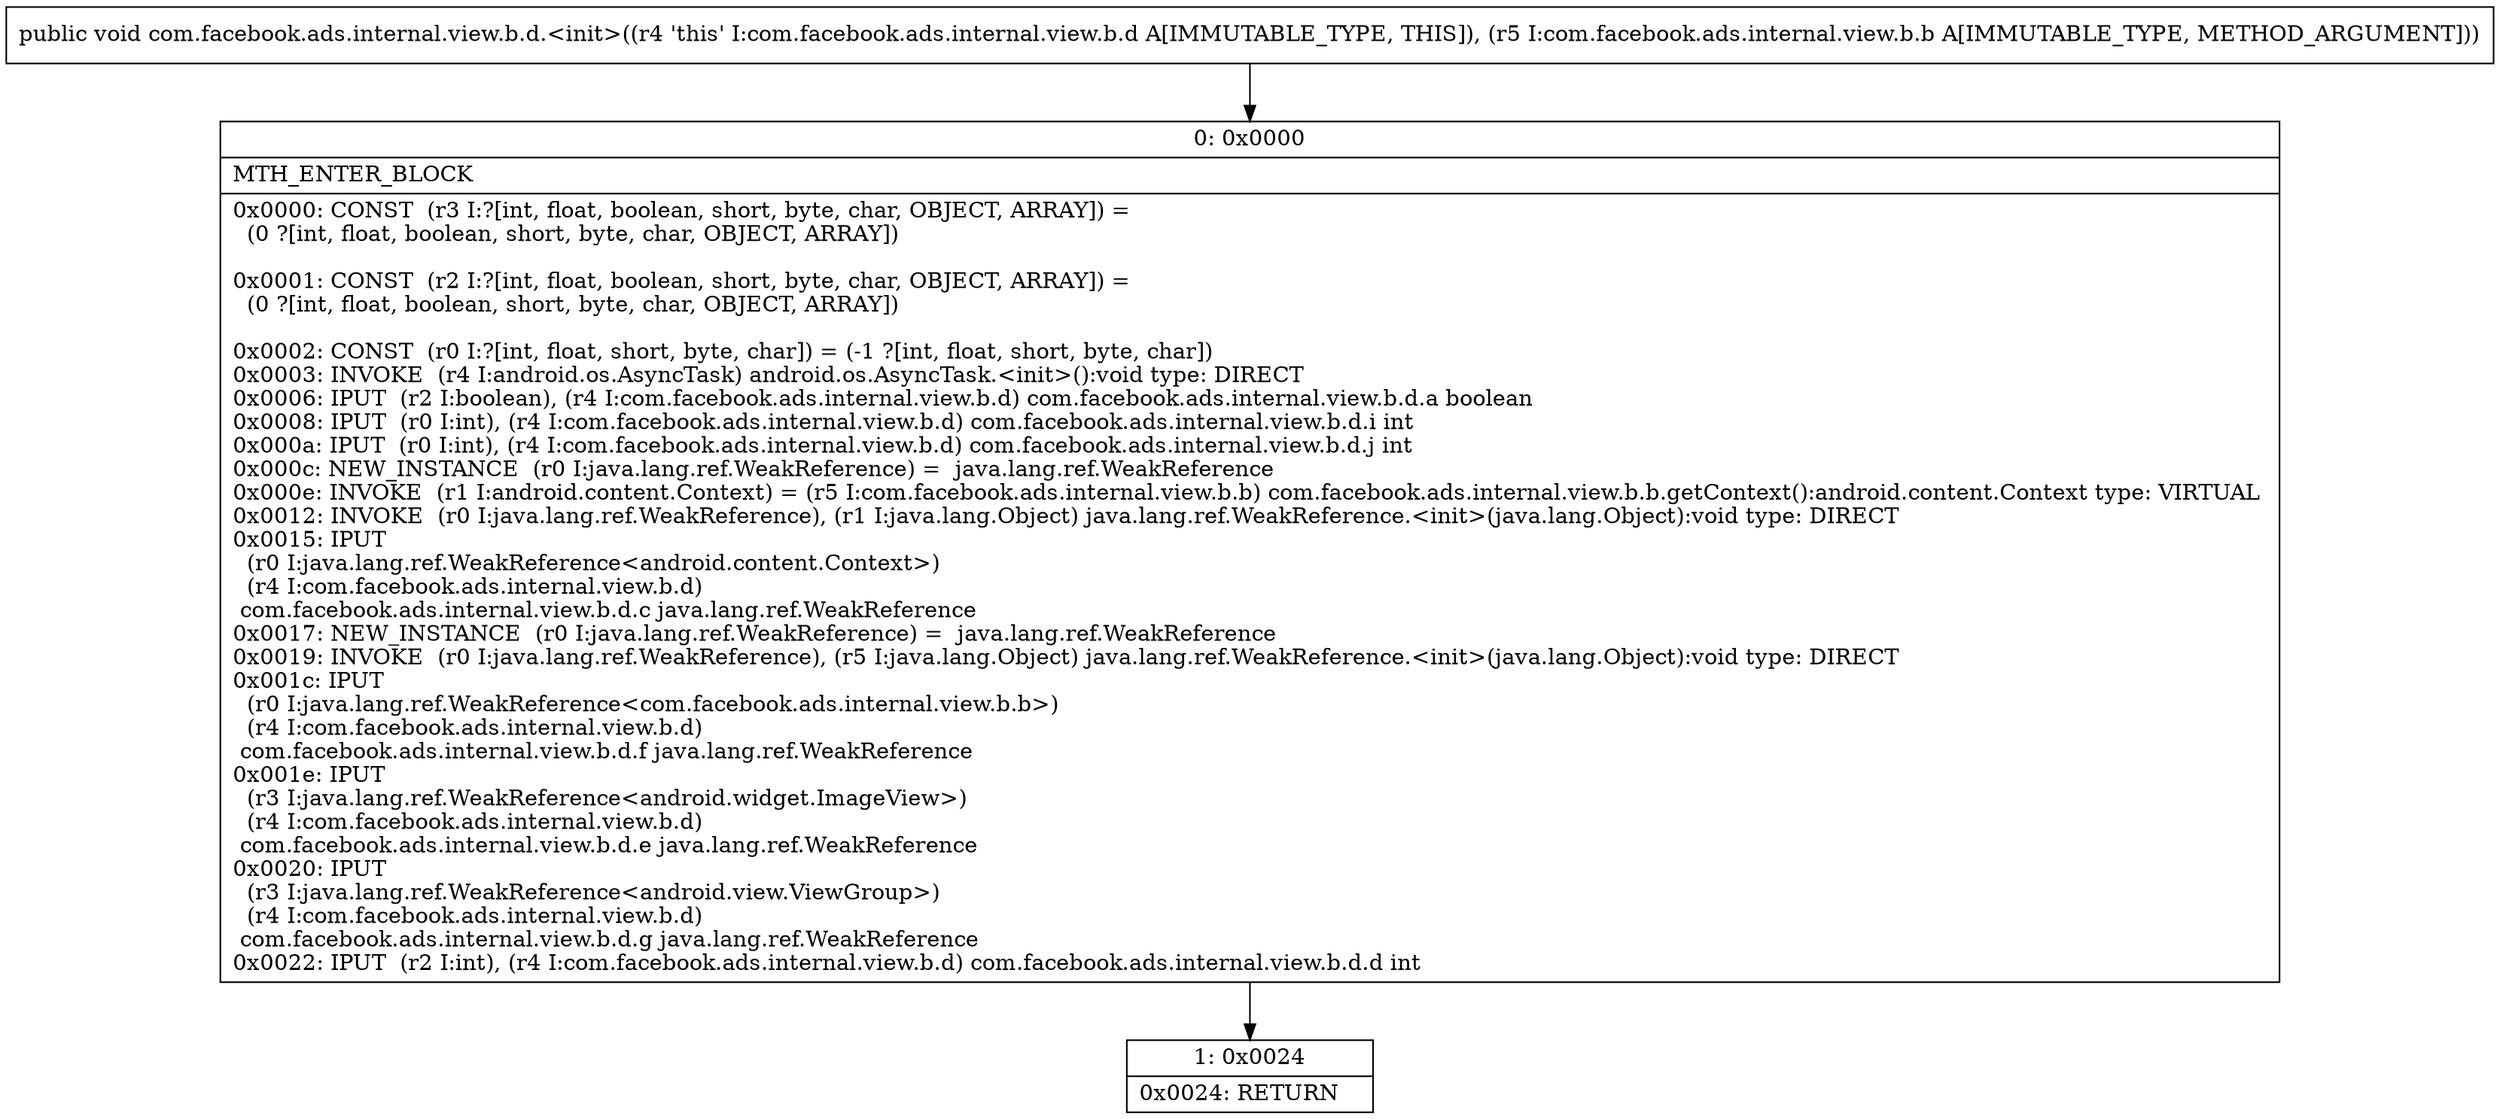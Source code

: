 digraph "CFG forcom.facebook.ads.internal.view.b.d.\<init\>(Lcom\/facebook\/ads\/internal\/view\/b\/b;)V" {
Node_0 [shape=record,label="{0\:\ 0x0000|MTH_ENTER_BLOCK\l|0x0000: CONST  (r3 I:?[int, float, boolean, short, byte, char, OBJECT, ARRAY]) = \l  (0 ?[int, float, boolean, short, byte, char, OBJECT, ARRAY])\l \l0x0001: CONST  (r2 I:?[int, float, boolean, short, byte, char, OBJECT, ARRAY]) = \l  (0 ?[int, float, boolean, short, byte, char, OBJECT, ARRAY])\l \l0x0002: CONST  (r0 I:?[int, float, short, byte, char]) = (\-1 ?[int, float, short, byte, char]) \l0x0003: INVOKE  (r4 I:android.os.AsyncTask) android.os.AsyncTask.\<init\>():void type: DIRECT \l0x0006: IPUT  (r2 I:boolean), (r4 I:com.facebook.ads.internal.view.b.d) com.facebook.ads.internal.view.b.d.a boolean \l0x0008: IPUT  (r0 I:int), (r4 I:com.facebook.ads.internal.view.b.d) com.facebook.ads.internal.view.b.d.i int \l0x000a: IPUT  (r0 I:int), (r4 I:com.facebook.ads.internal.view.b.d) com.facebook.ads.internal.view.b.d.j int \l0x000c: NEW_INSTANCE  (r0 I:java.lang.ref.WeakReference) =  java.lang.ref.WeakReference \l0x000e: INVOKE  (r1 I:android.content.Context) = (r5 I:com.facebook.ads.internal.view.b.b) com.facebook.ads.internal.view.b.b.getContext():android.content.Context type: VIRTUAL \l0x0012: INVOKE  (r0 I:java.lang.ref.WeakReference), (r1 I:java.lang.Object) java.lang.ref.WeakReference.\<init\>(java.lang.Object):void type: DIRECT \l0x0015: IPUT  \l  (r0 I:java.lang.ref.WeakReference\<android.content.Context\>)\l  (r4 I:com.facebook.ads.internal.view.b.d)\l com.facebook.ads.internal.view.b.d.c java.lang.ref.WeakReference \l0x0017: NEW_INSTANCE  (r0 I:java.lang.ref.WeakReference) =  java.lang.ref.WeakReference \l0x0019: INVOKE  (r0 I:java.lang.ref.WeakReference), (r5 I:java.lang.Object) java.lang.ref.WeakReference.\<init\>(java.lang.Object):void type: DIRECT \l0x001c: IPUT  \l  (r0 I:java.lang.ref.WeakReference\<com.facebook.ads.internal.view.b.b\>)\l  (r4 I:com.facebook.ads.internal.view.b.d)\l com.facebook.ads.internal.view.b.d.f java.lang.ref.WeakReference \l0x001e: IPUT  \l  (r3 I:java.lang.ref.WeakReference\<android.widget.ImageView\>)\l  (r4 I:com.facebook.ads.internal.view.b.d)\l com.facebook.ads.internal.view.b.d.e java.lang.ref.WeakReference \l0x0020: IPUT  \l  (r3 I:java.lang.ref.WeakReference\<android.view.ViewGroup\>)\l  (r4 I:com.facebook.ads.internal.view.b.d)\l com.facebook.ads.internal.view.b.d.g java.lang.ref.WeakReference \l0x0022: IPUT  (r2 I:int), (r4 I:com.facebook.ads.internal.view.b.d) com.facebook.ads.internal.view.b.d.d int \l}"];
Node_1 [shape=record,label="{1\:\ 0x0024|0x0024: RETURN   \l}"];
MethodNode[shape=record,label="{public void com.facebook.ads.internal.view.b.d.\<init\>((r4 'this' I:com.facebook.ads.internal.view.b.d A[IMMUTABLE_TYPE, THIS]), (r5 I:com.facebook.ads.internal.view.b.b A[IMMUTABLE_TYPE, METHOD_ARGUMENT])) }"];
MethodNode -> Node_0;
Node_0 -> Node_1;
}

